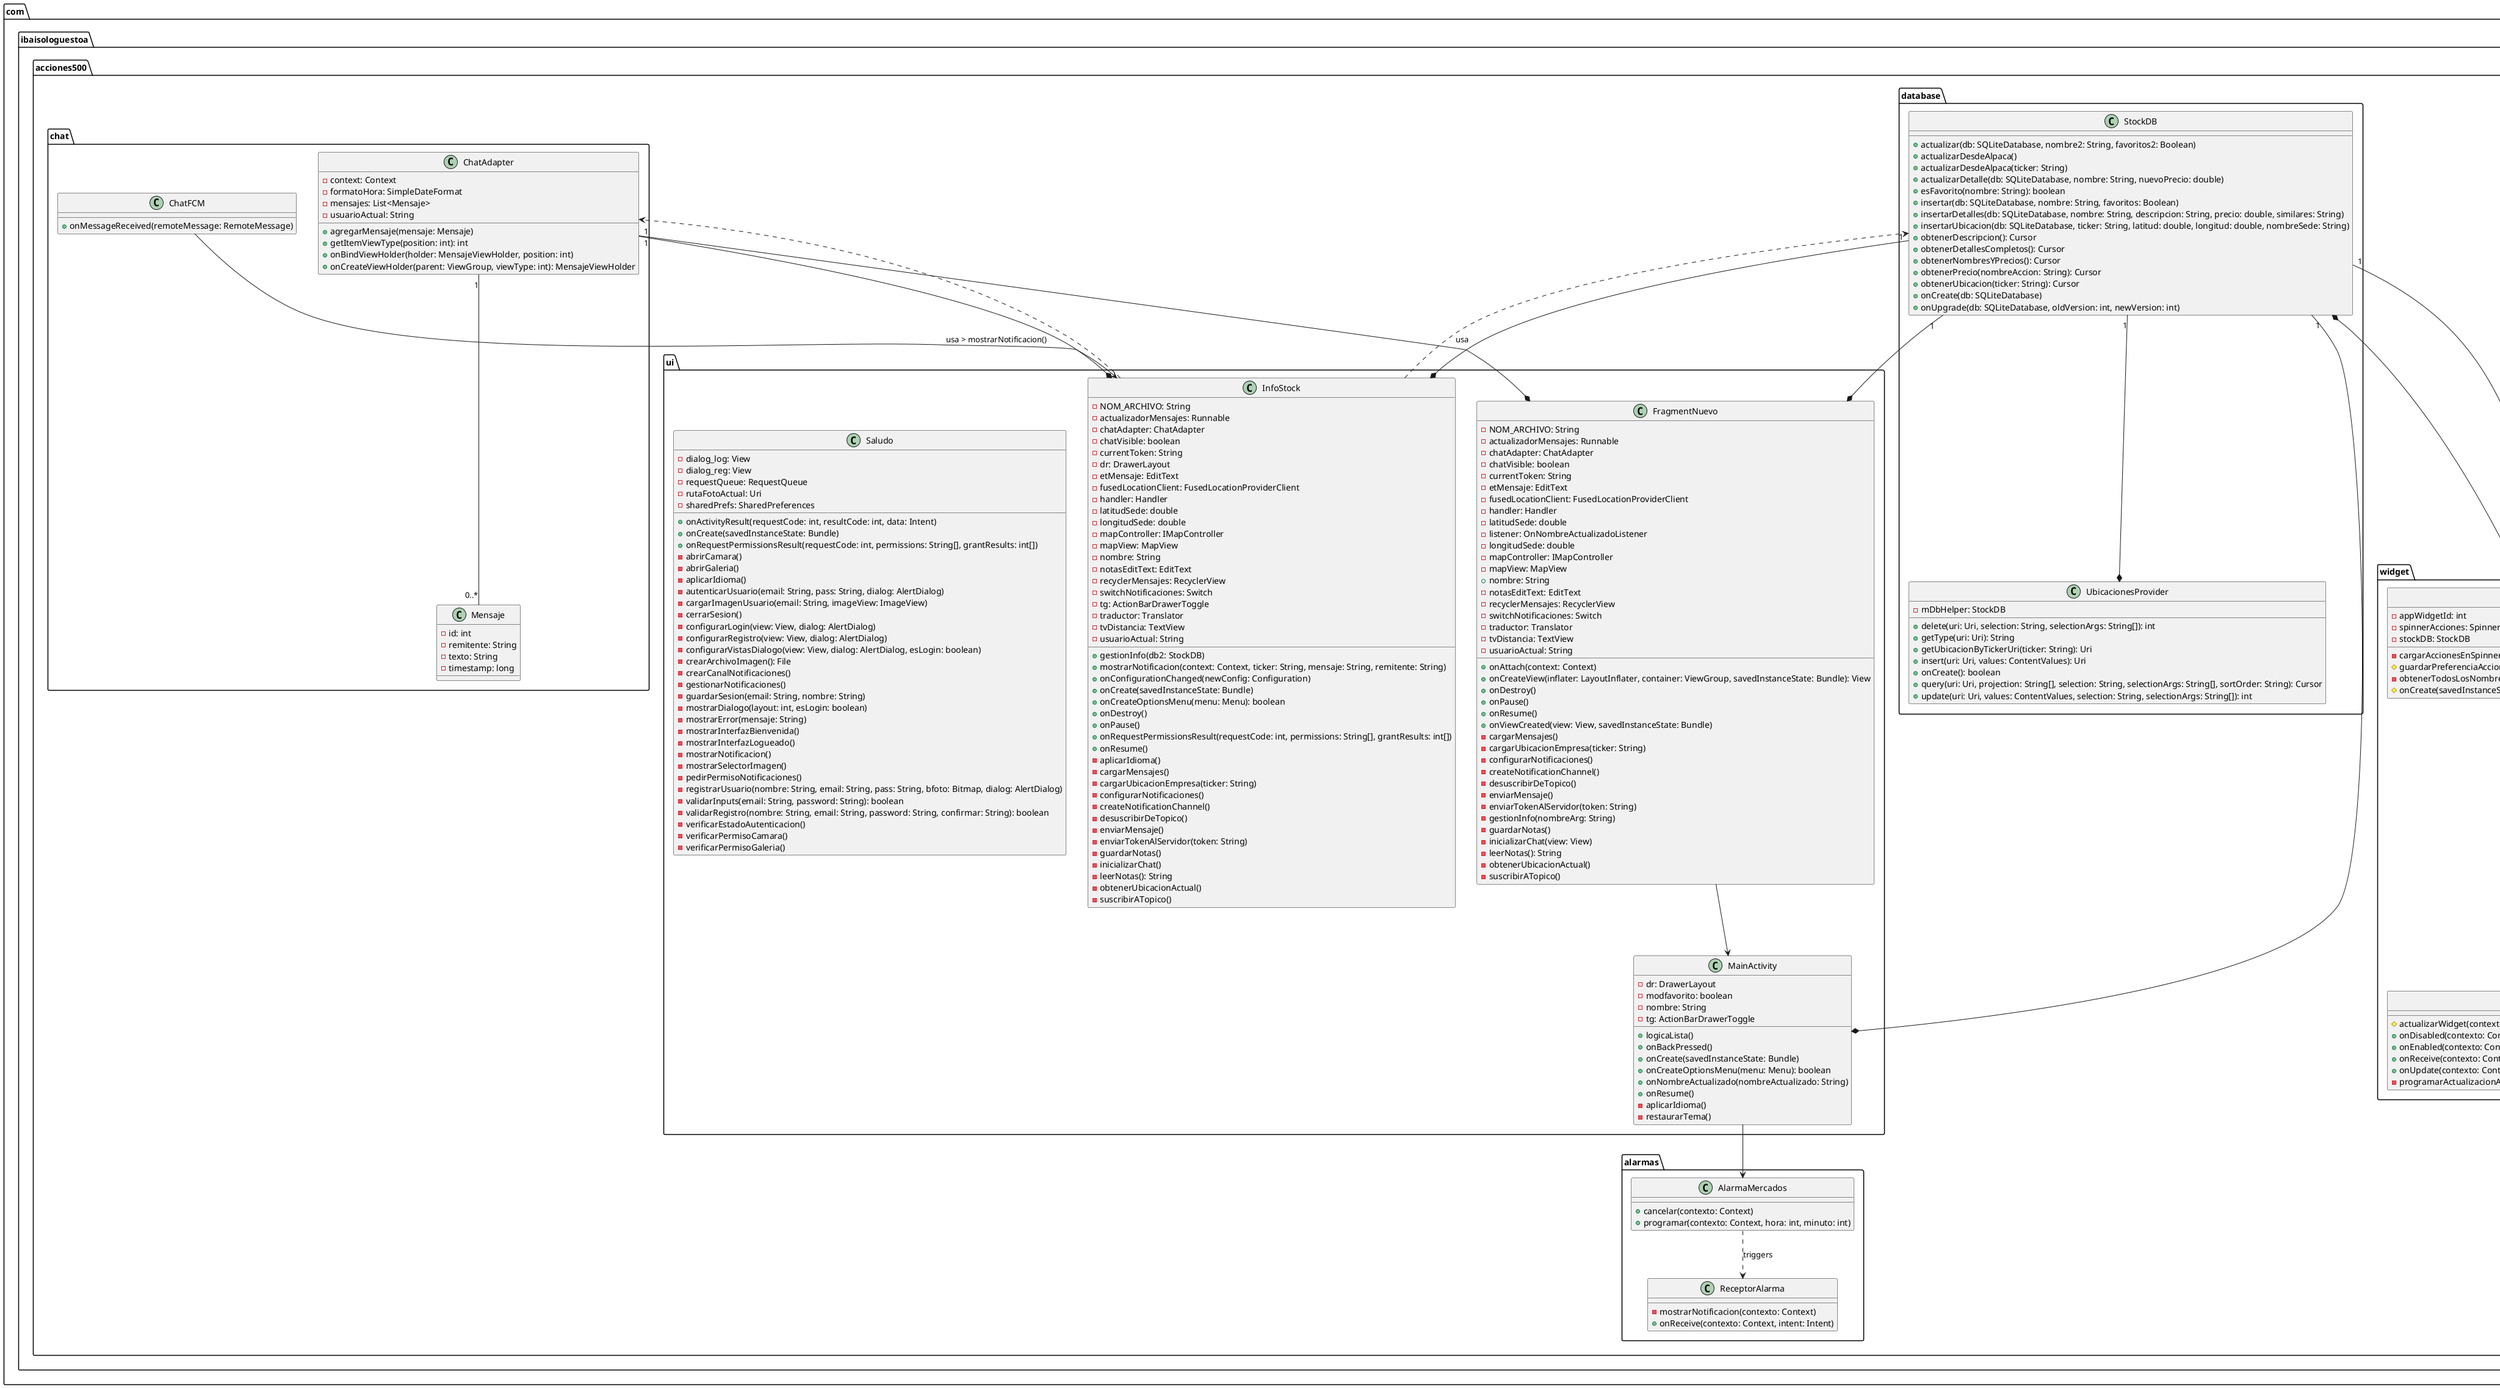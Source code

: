 @startuml

package "com.ibaisologuestoa.acciones500" {
  package database {
    class StockDB {
      +actualizar(db: SQLiteDatabase, nombre2: String, favoritos2: Boolean)
      +actualizarDesdeAlpaca()
      +actualizarDesdeAlpaca(ticker: String)
      +actualizarDetalle(db: SQLiteDatabase, nombre: String, nuevoPrecio: double)
      +esFavorito(nombre: String): boolean
      +insertar(db: SQLiteDatabase, nombre: String, favoritos: Boolean)
      +insertarDetalles(db: SQLiteDatabase, nombre: String, descripcion: String, precio: double, similares: String)
      +insertarUbicacion(db: SQLiteDatabase, ticker: String, latitud: double, longitud: double, nombreSede: String)
      +obtenerDescripcion(): Cursor
      +obtenerDetallesCompletos(): Cursor
      +obtenerNombresYPrecios(): Cursor
      +obtenerPrecio(nombreAccion: String): Cursor
      +obtenerUbicacion(ticker: String): Cursor
      +onCreate(db: SQLiteDatabase)
      +onUpgrade(db: SQLiteDatabase, oldVersion: int, newVersion: int)
    }

    class UbicacionesProvider {
      -mDbHelper: StockDB
      +delete(uri: Uri, selection: String, selectionArgs: String[]): int
      +getType(uri: Uri): String
      +getUbicacionByTickerUri(ticker: String): Uri
      +insert(uri: Uri, values: ContentValues): Uri
      +onCreate(): boolean
      +query(uri: Uri, projection: String[], selection: String, selectionArgs: String[], sortOrder: String): Cursor
      +update(uri: Uri, values: ContentValues, selection: String, selectionArgs: String[]): int
    }
  }

  package ui {
    class MainActivity {
      -dr: DrawerLayout
      -modfavorito: boolean
      -nombre: String
      -tg: ActionBarDrawerToggle
      +logicaLista()
      +onBackPressed()
      +onCreate(savedInstanceState: Bundle)
      +onCreateOptionsMenu(menu: Menu): boolean
      +onNombreActualizado(nombreActualizado: String)
      +onResume()
      -aplicarIdioma()
      -restaurarTema()
    }

    class FragmentNuevo {
      -NOM_ARCHIVO: String
      -actualizadorMensajes: Runnable
      -chatAdapter: ChatAdapter
      -chatVisible: boolean
      -currentToken: String
      -etMensaje: EditText
      -fusedLocationClient: FusedLocationProviderClient
      -handler: Handler
      -latitudSede: double
      -listener: OnNombreActualizadoListener
      -longitudSede: double
      -mapController: IMapController
      -mapView: MapView
      +nombre: String
      -notasEditText: EditText
      -recyclerMensajes: RecyclerView
      -switchNotificaciones: Switch
      -traductor: Translator
      -tvDistancia: TextView
      -usuarioActual: String
      +onAttach(context: Context)
      +onCreateView(inflater: LayoutInflater, container: ViewGroup, savedInstanceState: Bundle): View
      +onDestroy()
      +onPause()
      +onResume()
      +onViewCreated(view: View, savedInstanceState: Bundle)
      -cargarMensajes()
      -cargarUbicacionEmpresa(ticker: String)
      -configurarNotificaciones()
      -createNotificationChannel()
      -desuscribirDeTopico()
      -enviarMensaje()
      -enviarTokenAlServidor(token: String)
      -gestionInfo(nombreArg: String)
      -guardarNotas()
      -inicializarChat(view: View)
      -leerNotas(): String
      -obtenerUbicacionActual()
      -suscribirATopico()
    }

    class InfoStock {
      -NOM_ARCHIVO: String
      -actualizadorMensajes: Runnable
      -chatAdapter: ChatAdapter
      -chatVisible: boolean
      -currentToken: String
      -dr: DrawerLayout
      -etMensaje: EditText
      -fusedLocationClient: FusedLocationProviderClient
      -handler: Handler
      -latitudSede: double
      -longitudSede: double
      -mapController: IMapController
      -mapView: MapView
      -nombre: String
      -notasEditText: EditText
      -recyclerMensajes: RecyclerView
      -switchNotificaciones: Switch
      -tg: ActionBarDrawerToggle
      -traductor: Translator
      -tvDistancia: TextView
      -usuarioActual: String
      +gestionInfo(db2: StockDB)
      +mostrarNotificacion(context: Context, ticker: String, mensaje: String, remitente: String)
      +onConfigurationChanged(newConfig: Configuration)
      +onCreate(savedInstanceState: Bundle)
      +onCreateOptionsMenu(menu: Menu): boolean
      +onDestroy()
      +onPause()
      +onRequestPermissionsResult(requestCode: int, permissions: String[], grantResults: int[])
      +onResume()
      -aplicarIdioma()
      -cargarMensajes()
      -cargarUbicacionEmpresa(ticker: String)
      -configurarNotificaciones()
      -createNotificationChannel()
      -desuscribirDeTopico()
      -enviarMensaje()
      -enviarTokenAlServidor(token: String)
      -guardarNotas()
      -inicializarChat()
      -leerNotas(): String
      -obtenerUbicacionActual()
      -suscribirATopico()
    }

    class Saludo {
      -dialog_log: View
      -dialog_reg: View
      -requestQueue: RequestQueue
      -rutaFotoActual: Uri
      -sharedPrefs: SharedPreferences
      +onActivityResult(requestCode: int, resultCode: int, data: Intent)
      +onCreate(savedInstanceState: Bundle)
      +onRequestPermissionsResult(requestCode: int, permissions: String[], grantResults: int[])
      -abrirCamara()
      -abrirGaleria()
      -aplicarIdioma()
      -autenticarUsuario(email: String, pass: String, dialog: AlertDialog)
      -cargarImagenUsuario(email: String, imageView: ImageView)
      -cerrarSesion()
      -configurarLogin(view: View, dialog: AlertDialog)
      -configurarRegistro(view: View, dialog: AlertDialog)
      -configurarVistasDialogo(view: View, dialog: AlertDialog, esLogin: boolean)
      -crearArchivoImagen(): File
      -crearCanalNotificaciones()
      -gestionarNotificaciones()
      -guardarSesion(email: String, nombre: String)
      -mostrarDialogo(layout: int, esLogin: boolean)
      -mostrarError(mensaje: String)
      -mostrarInterfazBienvenida()
      -mostrarInterfazLogueado()
      -mostrarNotificacion()
      -mostrarSelectorImagen()
      -pedirPermisoNotificaciones()
      -registrarUsuario(nombre: String, email: String, pass: String, bfoto: Bitmap, dialog: AlertDialog)
      -validarInputs(email: String, password: String): boolean
      -validarRegistro(nombre: String, email: String, password: String, confirmar: String): boolean
      -verificarEstadoAutenticacion()
      -verificarPermisoCamara()
      -verificarPermisoGaleria()
    }
  }

  package chat {
    class ChatAdapter {
      -context: Context
      -formatoHora: SimpleDateFormat
      -mensajes: List<Mensaje>
      -usuarioActual: String
      +agregarMensaje(mensaje: Mensaje)
      +getItemViewType(position: int): int
      +onBindViewHolder(holder: MensajeViewHolder, position: int)
      +onCreateViewHolder(parent: ViewGroup, viewType: int): MensajeViewHolder
    }

    class Mensaje {
      -id: int
      -remitente: String
      -texto: String
      -timestamp: long
    }

    class ChatFCM {
      +onMessageReceived(remoteMessage: RemoteMessage)
    }
  }

  package alarmas {
    class AlarmaMercados {
      +cancelar(contexto: Context)
      +programar(contexto: Context, hora: int, minuto: int)
    }

    class ReceptorAlarma {
      -mostrarNotificacion(contexto: Context)
      +onReceive(contexto: Context, intent: Intent)
    }
  }

  package widget {
    class Widget {
      #actualizarWidget(contexto: Context, gestorWidgets: AppWidgetManager, idWidget: int)
      +onDisabled(contexto: Context)
      +onEnabled(contexto: Context)
      +onReceive(contexto: Context, intent: Intent)
      +onUpdate(contexto: Context, gestorWidgets: AppWidgetManager, idsWidgets: int[])
      -programarActualizacionAutomatica(contexto: Context)
    }

    class Widget_conf {
      -appWidgetId: int
      -spinnerAcciones: Spinner
      -stockDB: StockDB
      -cargarAccionesEnSpinner()
      #guardarPreferenciaAccion(context: Context, appWidgetId: int, accion: String)
      -obtenerTodosLosNombresDeAcciones(): List<String>
      #onCreate(savedInstanceState: Bundle)
    }
  }
}

' Relaciones completas actualizadas
StockDB "1" --* UbicacionesProvider
StockDB "1" --* Widget_conf
StockDB "1" --* FragmentNuevo
StockDB "1" --* MainActivity
StockDB "1" --* InfoStock

ChatAdapter "1" --* FragmentNuevo
ChatAdapter "1" --* InfoStock
ChatAdapter "1" -- "0..*" Mensaje

ChatFCM --> InfoStock : usa > mostrarNotificacion()

MainActivity --> AlarmaMercados
AlarmaMercados ..> ReceptorAlarma : triggers
FragmentNuevo --> MainActivity

Widget_conf ..> Widget : configura
Widget_conf "1" --* StockDB

InfoStock ..> StockDB : usa
InfoStock ..> ChatAdapter



@enduml